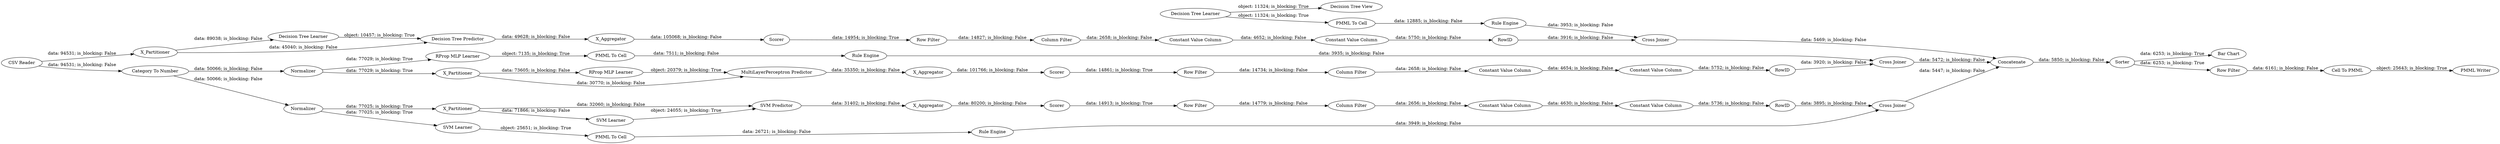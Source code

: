 digraph {
	"324339190048702228_294" [label="Column Filter"]
	"324339190048702228_293" [label=RowID]
	"8146984999000027514_22" [label="PMML To Cell"]
	"-2468853813402677611_60" [label=Concatenate]
	"2920999449115703578_7" [label=X_Aggregator]
	"8146984999000027514_35" [label="RProp MLP Learner"]
	"2920999449115703578_39" [label=Scorer]
	"324339190048702228_290" [label="Constant Value Column"]
	"2920999449115703578_31" [label="Decision Tree Learner"]
	"-2468853813402677611_58" [label="Category To Number"]
	"-3174437501700887487_31" [label="SVM Learner"]
	"324339190048702228_292" [label="Constant Value Column"]
	"8983744703514336212_34" [label="PMML To Cell"]
	"478574037109365080_290" [label="Constant Value Column"]
	"2920999449115703578_32" [label="Decision Tree Predictor"]
	"2920999449115703578_38" [label="Cross Joiner"]
	"-6721072427453128445_39" [label=Normalizer]
	"8146984999000027514_34" [label="Rule Engine"]
	"-477420806793063852_292" [label="Constant Value Column"]
	"-6721072427453128445_2" [label=X_Partitioner]
	"-6721072427453128445_7" [label=X_Aggregator]
	"-6721072427453128445_40" [label=Scorer]
	"-3174437501700887487_41" [label=Scorer]
	"-477420806793063852_9" [label="Row Filter"]
	"-2468853813402677611_61" [label="PMML Writer"]
	"2920999449115703578_2" [label=X_Partitioner]
	"478574037109365080_294" [label="Column Filter"]
	"-6721072427453128445_31" [label="RProp MLP Learner"]
	"-2468853813402677611_65" [label="CSV Reader"]
	"-4972683823797562286_35" [label="Decision Tree View"]
	"-4972683823797562286_34" [label="Rule Engine"]
	"-4972683823797562286_33" [label="Decision Tree Learner"]
	"478574037109365080_293" [label=RowID]
	"-2468853813402677611_59" [label="Bar Chart"]
	"-6721072427453128445_38" [label="Cross Joiner"]
	"-2468853813402677611_52" [label=Sorter]
	"-4972683823797562286_28" [label="PMML To Cell"]
	"-2468853813402677611_54" [label="Cell To PMML"]
	"-3174437501700887487_39" [label="Cross Joiner"]
	"-3174437501700887487_40" [label=Normalizer]
	"-3174437501700887487_32" [label="SVM Predictor"]
	"-2468853813402677611_53" [label="Row Filter"]
	"-477420806793063852_294" [label="Column Filter"]
	"-477420806793063852_293" [label=RowID]
	"-3174437501700887487_7" [label=X_Aggregator]
	"478574037109365080_9" [label="Row Filter"]
	"8983744703514336212_35" [label="Rule Engine"]
	"-3174437501700887487_2" [label=X_Partitioner]
	"478574037109365080_292" [label="Constant Value Column"]
	"324339190048702228_9" [label="Row Filter"]
	"8983744703514336212_33" [label="SVM Learner"]
	"-6721072427453128445_32" [label="MultiLayerPerceptron Predictor"]
	"-477420806793063852_290" [label="Constant Value Column"]
	"-2468853813402677611_60" -> "-2468853813402677611_52" [label="data: 5850; is_blocking: False"]
	"-3174437501700887487_2" -> "-3174437501700887487_31" [label="data: 71866; is_blocking: False"]
	"-6721072427453128445_2" -> "-6721072427453128445_32" [label="data: 30770; is_blocking: False"]
	"-3174437501700887487_2" -> "-3174437501700887487_32" [label="data: 32060; is_blocking: False"]
	"-2468853813402677611_52" -> "-2468853813402677611_53" [label="data: 6253; is_blocking: True"]
	"-4972683823797562286_34" -> "2920999449115703578_38" [label="data: 3953; is_blocking: False"]
	"-3174437501700887487_41" -> "324339190048702228_9" [label="data: 14913; is_blocking: True"]
	"-2468853813402677611_52" -> "-2468853813402677611_59" [label="data: 6253; is_blocking: True"]
	"-6721072427453128445_32" -> "-6721072427453128445_7" [label="data: 35350; is_blocking: False"]
	"-6721072427453128445_7" -> "-6721072427453128445_40" [label="data: 101766; is_blocking: False"]
	"-2468853813402677611_53" -> "-2468853813402677611_54" [label="data: 6161; is_blocking: False"]
	"-4972683823797562286_28" -> "-4972683823797562286_34" [label="data: 12885; is_blocking: False"]
	"-4972683823797562286_33" -> "-4972683823797562286_28" [label="object: 11324; is_blocking: True"]
	"2920999449115703578_31" -> "2920999449115703578_32" [label="object: 10457; is_blocking: True"]
	"-6721072427453128445_31" -> "-6721072427453128445_32" [label="object: 20379; is_blocking: True"]
	"-2468853813402677611_58" -> "-6721072427453128445_39" [label="data: 50066; is_blocking: False"]
	"478574037109365080_294" -> "478574037109365080_290" [label="data: 2658; is_blocking: False"]
	"-6721072427453128445_39" -> "8146984999000027514_35" [label="data: 77029; is_blocking: True"]
	"-2468853813402677611_65" -> "-2468853813402677611_58" [label="data: 94531; is_blocking: False"]
	"-6721072427453128445_2" -> "-6721072427453128445_31" [label="data: 73605; is_blocking: False"]
	"2920999449115703578_32" -> "2920999449115703578_7" [label="data: 49628; is_blocking: False"]
	"324339190048702228_292" -> "324339190048702228_293" [label="data: 5736; is_blocking: False"]
	"-3174437501700887487_31" -> "-3174437501700887487_32" [label="object: 24055; is_blocking: True"]
	"478574037109365080_9" -> "478574037109365080_294" [label="data: 14734; is_blocking: False"]
	"478574037109365080_292" -> "478574037109365080_293" [label="data: 5752; is_blocking: False"]
	"324339190048702228_294" -> "324339190048702228_290" [label="data: 2656; is_blocking: False"]
	"2920999449115703578_2" -> "2920999449115703578_31" [label="data: 89038; is_blocking: False"]
	"-4972683823797562286_33" -> "-4972683823797562286_35" [label="object: 11324; is_blocking: True"]
	"324339190048702228_293" -> "-3174437501700887487_39" [label="data: 3895; is_blocking: False"]
	"8146984999000027514_22" -> "8146984999000027514_34" [label="data: 7511; is_blocking: False"]
	"-6721072427453128445_38" -> "-2468853813402677611_60" [label="data: 5472; is_blocking: False"]
	"-3174437501700887487_7" -> "-3174437501700887487_41" [label="data: 80200; is_blocking: False"]
	"-2468853813402677611_58" -> "-3174437501700887487_40" [label="data: 50066; is_blocking: False"]
	"-3174437501700887487_32" -> "-3174437501700887487_7" [label="data: 31402; is_blocking: False"]
	"324339190048702228_9" -> "324339190048702228_294" [label="data: 14779; is_blocking: False"]
	"-2468853813402677611_65" -> "2920999449115703578_2" [label="data: 94531; is_blocking: False"]
	"2920999449115703578_2" -> "2920999449115703578_32" [label="data: 45040; is_blocking: False"]
	"-6721072427453128445_40" -> "478574037109365080_9" [label="data: 14861; is_blocking: True"]
	"8146984999000027514_34" -> "-6721072427453128445_38" [label="data: 3935; is_blocking: False"]
	"8983744703514336212_34" -> "8983744703514336212_35" [label="data: 26721; is_blocking: False"]
	"478574037109365080_290" -> "478574037109365080_292" [label="data: 4654; is_blocking: False"]
	"-6721072427453128445_39" -> "-6721072427453128445_2" [label="data: 77029; is_blocking: True"]
	"2920999449115703578_38" -> "-2468853813402677611_60" [label="data: 5469; is_blocking: False"]
	"-3174437501700887487_40" -> "8983744703514336212_33" [label="data: 77025; is_blocking: True"]
	"8146984999000027514_35" -> "8146984999000027514_22" [label="object: 7135; is_blocking: True"]
	"478574037109365080_293" -> "-6721072427453128445_38" [label="data: 3920; is_blocking: False"]
	"-477420806793063852_293" -> "2920999449115703578_38" [label="data: 3916; is_blocking: False"]
	"-477420806793063852_9" -> "-477420806793063852_294" [label="data: 14827; is_blocking: False"]
	"-3174437501700887487_39" -> "-2468853813402677611_60" [label="data: 5447; is_blocking: False"]
	"-3174437501700887487_40" -> "-3174437501700887487_2" [label="data: 77025; is_blocking: True"]
	"-477420806793063852_294" -> "-477420806793063852_290" [label="data: 2658; is_blocking: False"]
	"324339190048702228_290" -> "324339190048702228_292" [label="data: 4630; is_blocking: False"]
	"-477420806793063852_290" -> "-477420806793063852_292" [label="data: 4652; is_blocking: False"]
	"-477420806793063852_292" -> "-477420806793063852_293" [label="data: 5750; is_blocking: False"]
	"2920999449115703578_39" -> "-477420806793063852_9" [label="data: 14954; is_blocking: True"]
	"2920999449115703578_7" -> "2920999449115703578_39" [label="data: 105068; is_blocking: False"]
	"8983744703514336212_33" -> "8983744703514336212_34" [label="object: 25651; is_blocking: True"]
	"-2468853813402677611_54" -> "-2468853813402677611_61" [label="object: 25643; is_blocking: True"]
	"8983744703514336212_35" -> "-3174437501700887487_39" [label="data: 3949; is_blocking: False"]
	rankdir=LR
}
